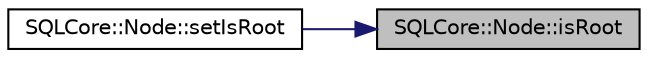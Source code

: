digraph "SQLCore::Node::isRoot"
{
 // LATEX_PDF_SIZE
  edge [fontname="Helvetica",fontsize="10",labelfontname="Helvetica",labelfontsize="10"];
  node [fontname="Helvetica",fontsize="10",shape=record];
  rankdir="RL";
  Node1 [label="SQLCore::Node::isRoot",height=0.2,width=0.4,color="black", fillcolor="grey75", style="filled", fontcolor="black",tooltip=" "];
  Node1 -> Node2 [dir="back",color="midnightblue",fontsize="10",style="solid",fontname="Helvetica"];
  Node2 [label="SQLCore::Node::setIsRoot",height=0.2,width=0.4,color="black", fillcolor="white", style="filled",URL="$class_s_q_l_core_1_1_node.html#a12da5da4c14a5c41c74593183b829810",tooltip=" "];
}
